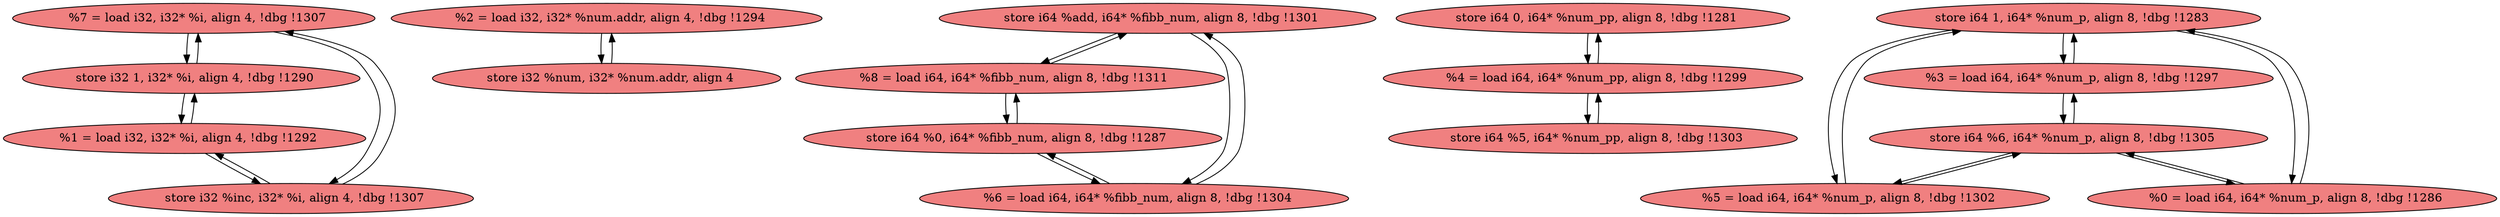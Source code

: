 
digraph G {


node17 [fillcolor=lightcoral,label="  %7 = load i32, i32* %i, align 4, !dbg !1307",shape=ellipse,style=filled ]
node16 [fillcolor=lightcoral,label="  %2 = load i32, i32* %num.addr, align 4, !dbg !1294",shape=ellipse,style=filled ]
node4 [fillcolor=lightcoral,label="  store i64 %add, i64* %fibb_num, align 8, !dbg !1301",shape=ellipse,style=filled ]
node8 [fillcolor=lightcoral,label="  store i64 %0, i64* %fibb_num, align 8, !dbg !1287",shape=ellipse,style=filled ]
node15 [fillcolor=lightcoral,label="  store i64 0, i64* %num_pp, align 8, !dbg !1281",shape=ellipse,style=filled ]
node0 [fillcolor=lightcoral,label="  %8 = load i64, i64* %fibb_num, align 8, !dbg !1311",shape=ellipse,style=filled ]
node11 [fillcolor=lightcoral,label="  store i64 1, i64* %num_p, align 8, !dbg !1283",shape=ellipse,style=filled ]
node3 [fillcolor=lightcoral,label="  %4 = load i64, i64* %num_pp, align 8, !dbg !1299",shape=ellipse,style=filled ]
node2 [fillcolor=lightcoral,label="  store i32 1, i32* %i, align 4, !dbg !1290",shape=ellipse,style=filled ]
node12 [fillcolor=lightcoral,label="  %3 = load i64, i64* %num_p, align 8, !dbg !1297",shape=ellipse,style=filled ]
node13 [fillcolor=lightcoral,label="  store i64 %6, i64* %num_p, align 8, !dbg !1305",shape=ellipse,style=filled ]
node1 [fillcolor=lightcoral,label="  store i32 %inc, i32* %i, align 4, !dbg !1307",shape=ellipse,style=filled ]
node6 [fillcolor=lightcoral,label="  %5 = load i64, i64* %num_p, align 8, !dbg !1302",shape=ellipse,style=filled ]
node14 [fillcolor=lightcoral,label="  %0 = load i64, i64* %num_p, align 8, !dbg !1286",shape=ellipse,style=filled ]
node7 [fillcolor=lightcoral,label="  %1 = load i32, i32* %i, align 4, !dbg !1292",shape=ellipse,style=filled ]
node9 [fillcolor=lightcoral,label="  store i64 %5, i64* %num_pp, align 8, !dbg !1303",shape=ellipse,style=filled ]
node5 [fillcolor=lightcoral,label="  store i32 %num, i32* %num.addr, align 4",shape=ellipse,style=filled ]
node10 [fillcolor=lightcoral,label="  %6 = load i64, i64* %fibb_num, align 8, !dbg !1304",shape=ellipse,style=filled ]

node13->node12 [ ]
node12->node13 [ ]
node17->node2 [ ]
node2->node7 [ ]
node8->node0 [ ]
node2->node17 [ ]
node0->node8 [ ]
node17->node1 [ ]
node10->node8 [ ]
node14->node13 [ ]
node15->node3 [ ]
node3->node15 [ ]
node9->node3 [ ]
node1->node7 [ ]
node1->node17 [ ]
node5->node16 [ ]
node13->node14 [ ]
node4->node10 [ ]
node7->node1 [ ]
node4->node0 [ ]
node13->node6 [ ]
node11->node12 [ ]
node11->node14 [ ]
node0->node4 [ ]
node6->node13 [ ]
node10->node4 [ ]
node12->node11 [ ]
node3->node9 [ ]
node14->node11 [ ]
node8->node10 [ ]
node16->node5 [ ]
node6->node11 [ ]
node7->node2 [ ]
node11->node6 [ ]


}
